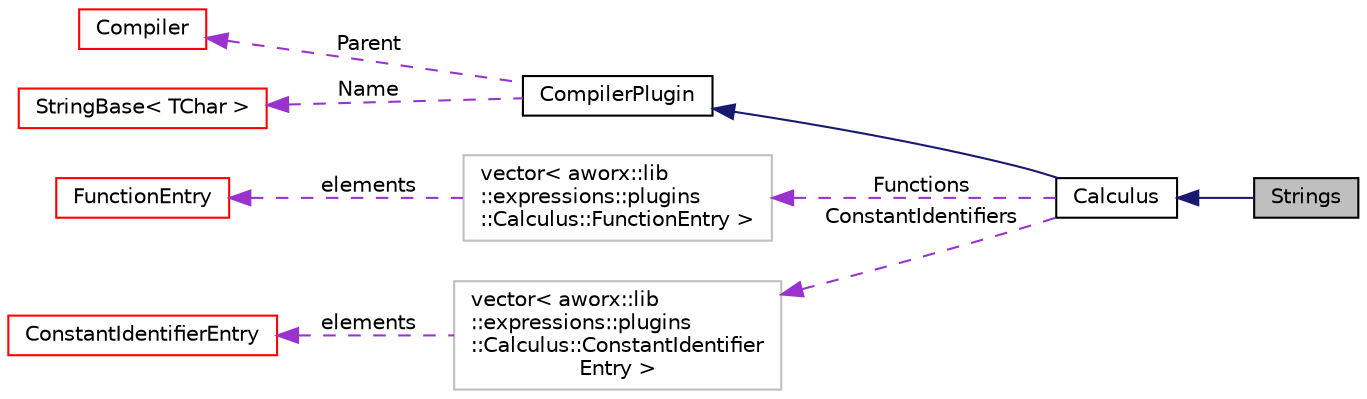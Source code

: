 digraph "Strings"
{
  edge [fontname="Helvetica",fontsize="10",labelfontname="Helvetica",labelfontsize="10"];
  node [fontname="Helvetica",fontsize="10",shape=record];
  rankdir="LR";
  Node3 [label="Strings",height=0.2,width=0.4,color="black", fillcolor="grey75", style="filled", fontcolor="black"];
  Node4 -> Node3 [dir="back",color="midnightblue",fontsize="10",style="solid",fontname="Helvetica"];
  Node4 [label="Calculus",height=0.2,width=0.4,color="black", fillcolor="white", style="filled",URL="$structaworx_1_1lib_1_1expressions_1_1plugins_1_1Calculus.html"];
  Node5 -> Node4 [dir="back",color="midnightblue",fontsize="10",style="solid",fontname="Helvetica"];
  Node5 [label="CompilerPlugin",height=0.2,width=0.4,color="black", fillcolor="white", style="filled",URL="$structaworx_1_1lib_1_1expressions_1_1CompilerPlugin.html"];
  Node6 -> Node5 [dir="back",color="darkorchid3",fontsize="10",style="dashed",label=" Parent" ,fontname="Helvetica"];
  Node6 [label="Compiler",height=0.2,width=0.4,color="red", fillcolor="white", style="filled",URL="$classaworx_1_1lib_1_1expressions_1_1Compiler.html"];
  Node33 -> Node5 [dir="back",color="darkorchid3",fontsize="10",style="dashed",label=" Name" ,fontname="Helvetica"];
  Node33 [label="StringBase\< TChar \>",height=0.2,width=0.4,color="red", fillcolor="white", style="filled",URL="$classaworx_1_1lib_1_1strings_1_1StringBase.html"];
  Node39 -> Node4 [dir="back",color="darkorchid3",fontsize="10",style="dashed",label=" Functions" ,fontname="Helvetica"];
  Node39 [label="vector\< aworx::lib\l::expressions::plugins\l::Calculus::FunctionEntry \>",height=0.2,width=0.4,color="grey75", fillcolor="white", style="filled"];
  Node40 -> Node39 [dir="back",color="darkorchid3",fontsize="10",style="dashed",label=" elements" ,fontname="Helvetica"];
  Node40 [label="FunctionEntry",height=0.2,width=0.4,color="red", fillcolor="white", style="filled",URL="$structaworx_1_1lib_1_1expressions_1_1plugins_1_1Calculus_1_1FunctionEntry.html"];
  Node45 -> Node4 [dir="back",color="darkorchid3",fontsize="10",style="dashed",label=" ConstantIdentifiers" ,fontname="Helvetica"];
  Node45 [label="vector\< aworx::lib\l::expressions::plugins\l::Calculus::ConstantIdentifier\lEntry \>",height=0.2,width=0.4,color="grey75", fillcolor="white", style="filled"];
  Node46 -> Node45 [dir="back",color="darkorchid3",fontsize="10",style="dashed",label=" elements" ,fontname="Helvetica"];
  Node46 [label="ConstantIdentifierEntry",height=0.2,width=0.4,color="red", fillcolor="white", style="filled",URL="$structaworx_1_1lib_1_1expressions_1_1plugins_1_1Calculus_1_1ConstantIdentifierEntry.html"];
}
